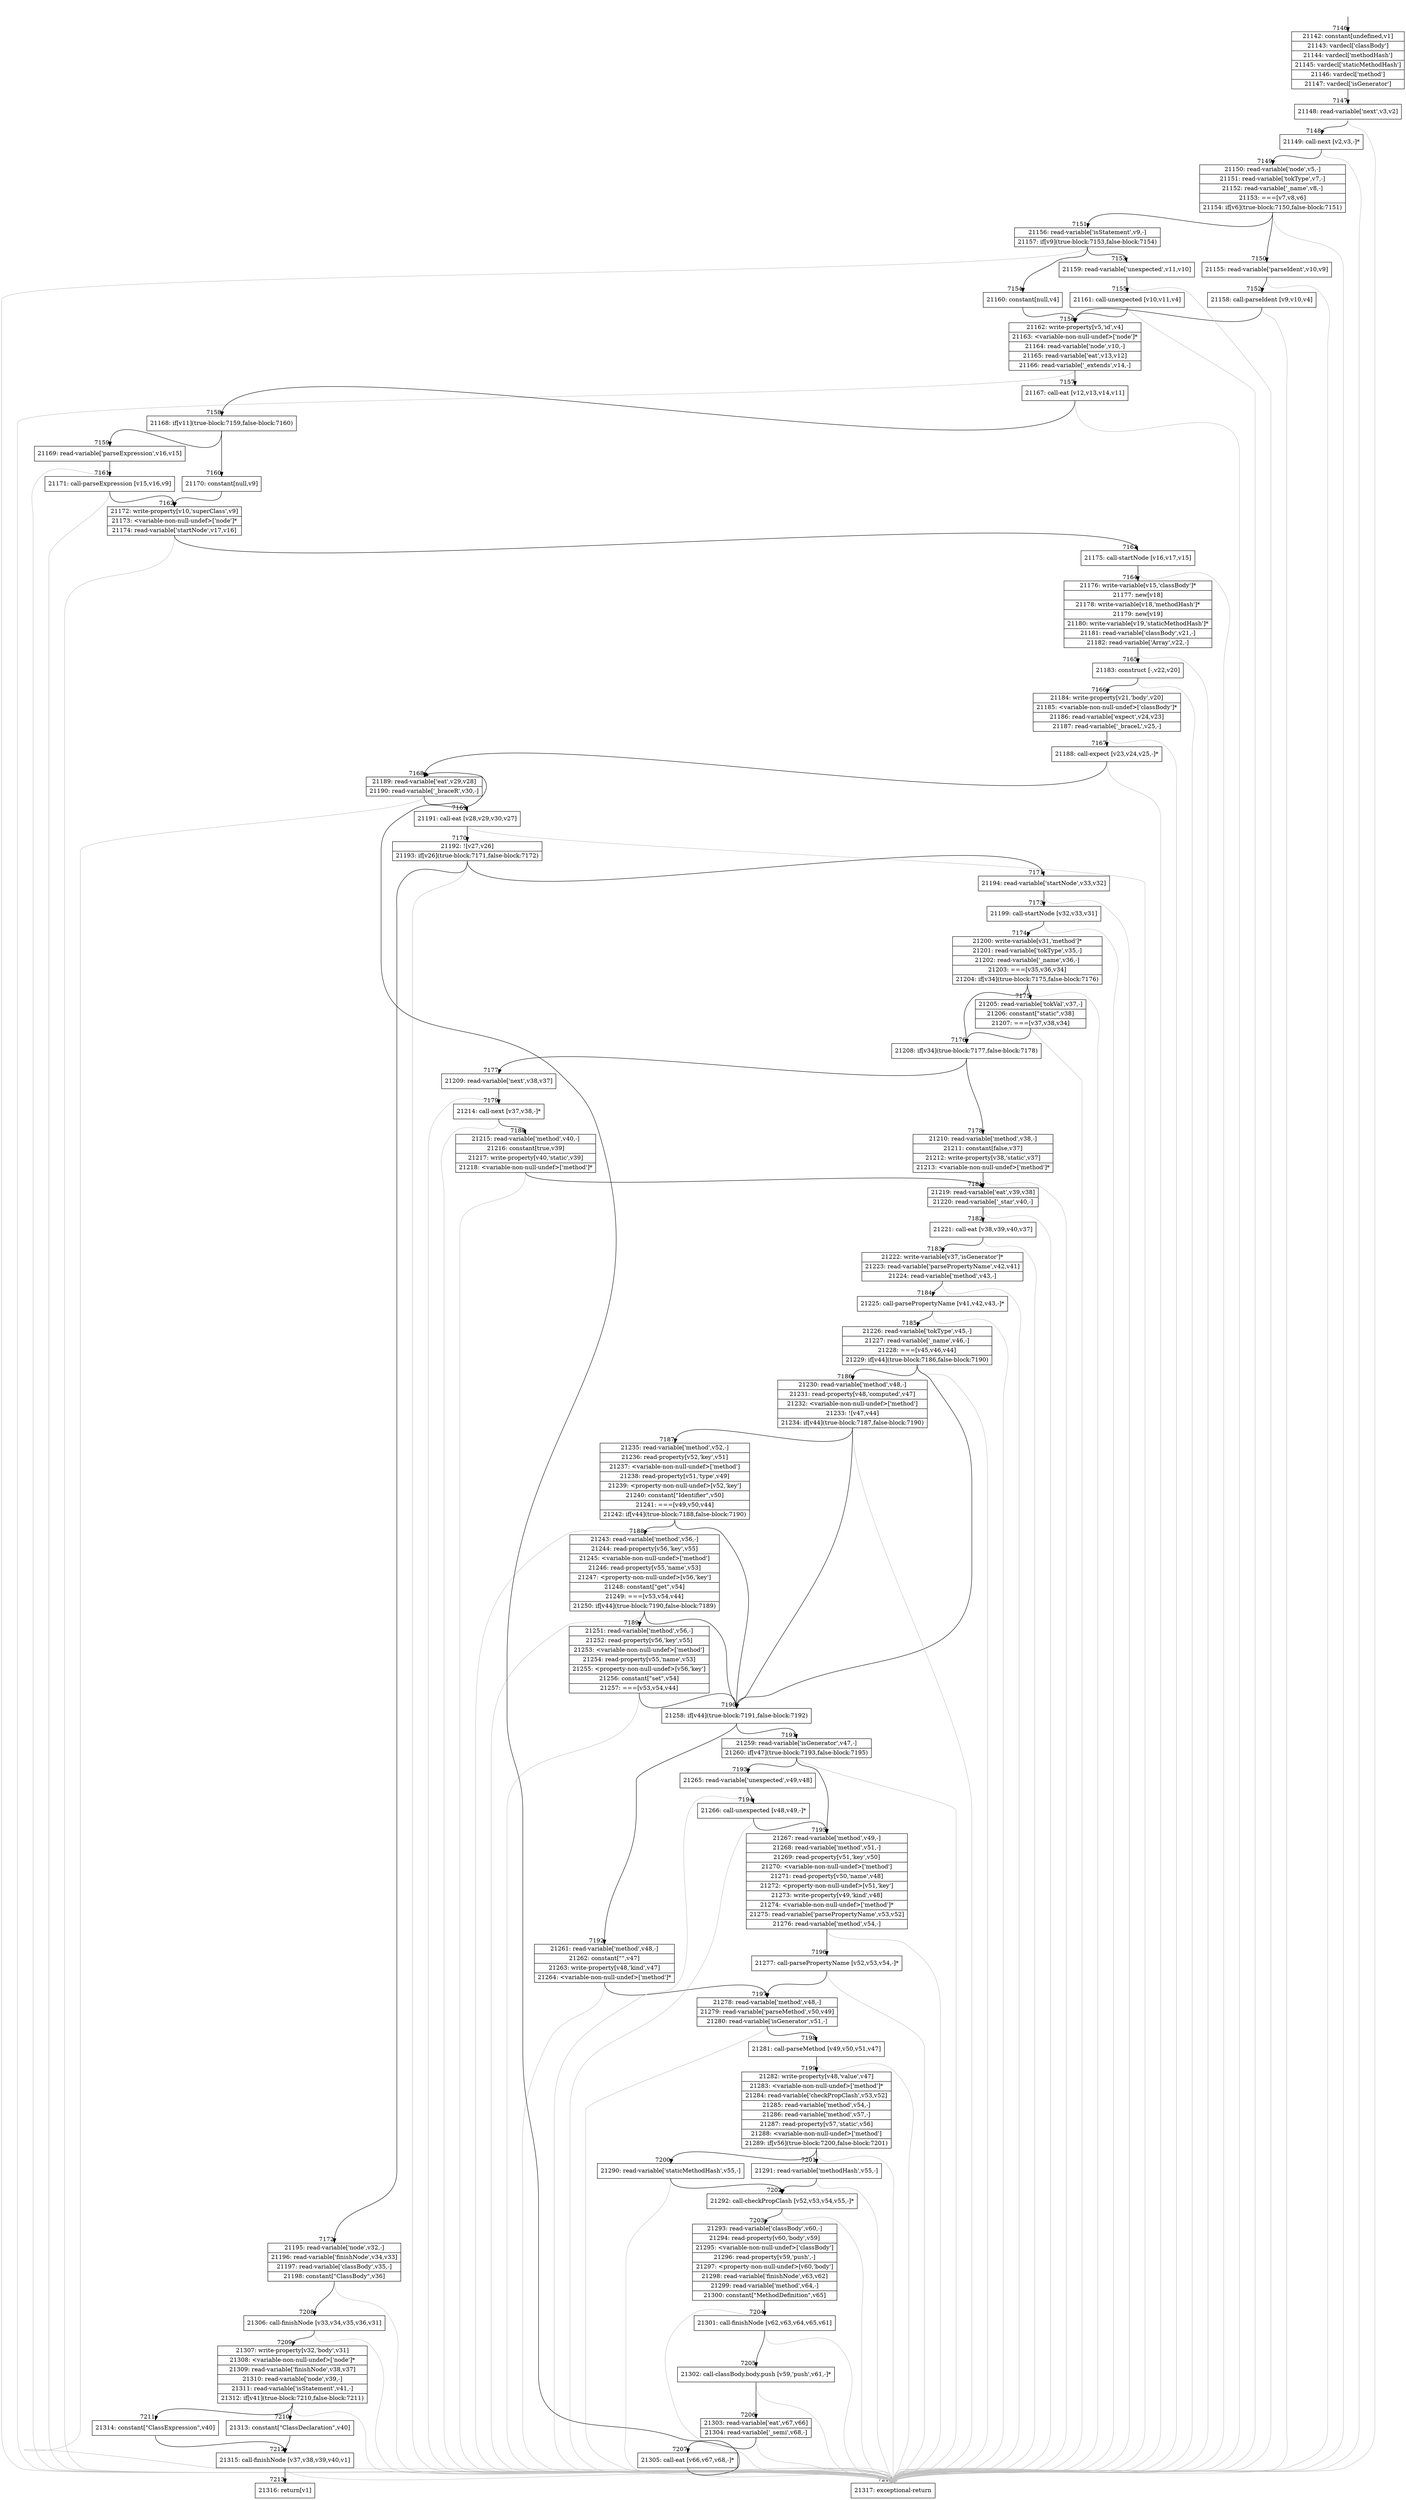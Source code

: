 digraph {
rankdir="TD"
BB_entry390[shape=none,label=""];
BB_entry390 -> BB7146 [tailport=s, headport=n, headlabel="    7146"]
BB7146 [shape=record label="{21142: constant[undefined,v1]|21143: vardecl['classBody']|21144: vardecl['methodHash']|21145: vardecl['staticMethodHash']|21146: vardecl['method']|21147: vardecl['isGenerator']}" ] 
BB7146 -> BB7147 [tailport=s, headport=n, headlabel="      7147"]
BB7147 [shape=record label="{21148: read-variable['next',v3,v2]}" ] 
BB7147 -> BB7148 [tailport=s, headport=n, headlabel="      7148"]
BB7147 -> BB7214 [tailport=s, headport=n, color=gray, headlabel="      7214"]
BB7148 [shape=record label="{21149: call-next [v2,v3,-]*}" ] 
BB7148 -> BB7149 [tailport=s, headport=n, headlabel="      7149"]
BB7148 -> BB7214 [tailport=s, headport=n, color=gray]
BB7149 [shape=record label="{21150: read-variable['node',v5,-]|21151: read-variable['tokType',v7,-]|21152: read-variable['_name',v8,-]|21153: ===[v7,v8,v6]|21154: if[v6](true-block:7150,false-block:7151)}" ] 
BB7149 -> BB7150 [tailport=s, headport=n, headlabel="      7150"]
BB7149 -> BB7151 [tailport=s, headport=n, headlabel="      7151"]
BB7149 -> BB7214 [tailport=s, headport=n, color=gray]
BB7150 [shape=record label="{21155: read-variable['parseIdent',v10,v9]}" ] 
BB7150 -> BB7152 [tailport=s, headport=n, headlabel="      7152"]
BB7150 -> BB7214 [tailport=s, headport=n, color=gray]
BB7151 [shape=record label="{21156: read-variable['isStatement',v9,-]|21157: if[v9](true-block:7153,false-block:7154)}" ] 
BB7151 -> BB7153 [tailport=s, headport=n, headlabel="      7153"]
BB7151 -> BB7154 [tailport=s, headport=n, headlabel="      7154"]
BB7151 -> BB7214 [tailport=s, headport=n, color=gray]
BB7152 [shape=record label="{21158: call-parseIdent [v9,v10,v4]}" ] 
BB7152 -> BB7156 [tailport=s, headport=n, headlabel="      7156"]
BB7152 -> BB7214 [tailport=s, headport=n, color=gray]
BB7153 [shape=record label="{21159: read-variable['unexpected',v11,v10]}" ] 
BB7153 -> BB7155 [tailport=s, headport=n, headlabel="      7155"]
BB7153 -> BB7214 [tailport=s, headport=n, color=gray]
BB7154 [shape=record label="{21160: constant[null,v4]}" ] 
BB7154 -> BB7156 [tailport=s, headport=n]
BB7155 [shape=record label="{21161: call-unexpected [v10,v11,v4]}" ] 
BB7155 -> BB7156 [tailport=s, headport=n]
BB7155 -> BB7214 [tailport=s, headport=n, color=gray]
BB7156 [shape=record label="{21162: write-property[v5,'id',v4]|21163: \<variable-non-null-undef\>['node']*|21164: read-variable['node',v10,-]|21165: read-variable['eat',v13,v12]|21166: read-variable['_extends',v14,-]}" ] 
BB7156 -> BB7157 [tailport=s, headport=n, headlabel="      7157"]
BB7156 -> BB7214 [tailport=s, headport=n, color=gray]
BB7157 [shape=record label="{21167: call-eat [v12,v13,v14,v11]}" ] 
BB7157 -> BB7158 [tailport=s, headport=n, headlabel="      7158"]
BB7157 -> BB7214 [tailport=s, headport=n, color=gray]
BB7158 [shape=record label="{21168: if[v11](true-block:7159,false-block:7160)}" ] 
BB7158 -> BB7159 [tailport=s, headport=n, headlabel="      7159"]
BB7158 -> BB7160 [tailport=s, headport=n, headlabel="      7160"]
BB7159 [shape=record label="{21169: read-variable['parseExpression',v16,v15]}" ] 
BB7159 -> BB7161 [tailport=s, headport=n, headlabel="      7161"]
BB7159 -> BB7214 [tailport=s, headport=n, color=gray]
BB7160 [shape=record label="{21170: constant[null,v9]}" ] 
BB7160 -> BB7162 [tailport=s, headport=n, headlabel="      7162"]
BB7161 [shape=record label="{21171: call-parseExpression [v15,v16,v9]}" ] 
BB7161 -> BB7162 [tailport=s, headport=n]
BB7161 -> BB7214 [tailport=s, headport=n, color=gray]
BB7162 [shape=record label="{21172: write-property[v10,'superClass',v9]|21173: \<variable-non-null-undef\>['node']*|21174: read-variable['startNode',v17,v16]}" ] 
BB7162 -> BB7163 [tailport=s, headport=n, headlabel="      7163"]
BB7162 -> BB7214 [tailport=s, headport=n, color=gray]
BB7163 [shape=record label="{21175: call-startNode [v16,v17,v15]}" ] 
BB7163 -> BB7164 [tailport=s, headport=n, headlabel="      7164"]
BB7163 -> BB7214 [tailport=s, headport=n, color=gray]
BB7164 [shape=record label="{21176: write-variable[v15,'classBody']*|21177: new[v18]|21178: write-variable[v18,'methodHash']*|21179: new[v19]|21180: write-variable[v19,'staticMethodHash']*|21181: read-variable['classBody',v21,-]|21182: read-variable['Array',v22,-]}" ] 
BB7164 -> BB7165 [tailport=s, headport=n, headlabel="      7165"]
BB7164 -> BB7214 [tailport=s, headport=n, color=gray]
BB7165 [shape=record label="{21183: construct [-,v22,v20]}" ] 
BB7165 -> BB7166 [tailport=s, headport=n, headlabel="      7166"]
BB7165 -> BB7214 [tailport=s, headport=n, color=gray]
BB7166 [shape=record label="{21184: write-property[v21,'body',v20]|21185: \<variable-non-null-undef\>['classBody']*|21186: read-variable['expect',v24,v23]|21187: read-variable['_braceL',v25,-]}" ] 
BB7166 -> BB7167 [tailport=s, headport=n, headlabel="      7167"]
BB7166 -> BB7214 [tailport=s, headport=n, color=gray]
BB7167 [shape=record label="{21188: call-expect [v23,v24,v25,-]*}" ] 
BB7167 -> BB7168 [tailport=s, headport=n, headlabel="      7168"]
BB7167 -> BB7214 [tailport=s, headport=n, color=gray]
BB7168 [shape=record label="{21189: read-variable['eat',v29,v28]|21190: read-variable['_braceR',v30,-]}" ] 
BB7168 -> BB7169 [tailport=s, headport=n, headlabel="      7169"]
BB7168 -> BB7214 [tailport=s, headport=n, color=gray]
BB7169 [shape=record label="{21191: call-eat [v28,v29,v30,v27]}" ] 
BB7169 -> BB7170 [tailport=s, headport=n, headlabel="      7170"]
BB7169 -> BB7214 [tailport=s, headport=n, color=gray]
BB7170 [shape=record label="{21192: ![v27,v26]|21193: if[v26](true-block:7171,false-block:7172)}" ] 
BB7170 -> BB7171 [tailport=s, headport=n, headlabel="      7171"]
BB7170 -> BB7172 [tailport=s, headport=n, headlabel="      7172"]
BB7170 -> BB7214 [tailport=s, headport=n, color=gray]
BB7171 [shape=record label="{21194: read-variable['startNode',v33,v32]}" ] 
BB7171 -> BB7173 [tailport=s, headport=n, headlabel="      7173"]
BB7171 -> BB7214 [tailport=s, headport=n, color=gray]
BB7172 [shape=record label="{21195: read-variable['node',v32,-]|21196: read-variable['finishNode',v34,v33]|21197: read-variable['classBody',v35,-]|21198: constant[\"ClassBody\",v36]}" ] 
BB7172 -> BB7208 [tailport=s, headport=n, headlabel="      7208"]
BB7172 -> BB7214 [tailport=s, headport=n, color=gray]
BB7173 [shape=record label="{21199: call-startNode [v32,v33,v31]}" ] 
BB7173 -> BB7174 [tailport=s, headport=n, headlabel="      7174"]
BB7173 -> BB7214 [tailport=s, headport=n, color=gray]
BB7174 [shape=record label="{21200: write-variable[v31,'method']*|21201: read-variable['tokType',v35,-]|21202: read-variable['_name',v36,-]|21203: ===[v35,v36,v34]|21204: if[v34](true-block:7175,false-block:7176)}" ] 
BB7174 -> BB7176 [tailport=s, headport=n, headlabel="      7176"]
BB7174 -> BB7175 [tailport=s, headport=n, headlabel="      7175"]
BB7174 -> BB7214 [tailport=s, headport=n, color=gray]
BB7175 [shape=record label="{21205: read-variable['tokVal',v37,-]|21206: constant[\"static\",v38]|21207: ===[v37,v38,v34]}" ] 
BB7175 -> BB7176 [tailport=s, headport=n]
BB7175 -> BB7214 [tailport=s, headport=n, color=gray]
BB7176 [shape=record label="{21208: if[v34](true-block:7177,false-block:7178)}" ] 
BB7176 -> BB7177 [tailport=s, headport=n, headlabel="      7177"]
BB7176 -> BB7178 [tailport=s, headport=n, headlabel="      7178"]
BB7177 [shape=record label="{21209: read-variable['next',v38,v37]}" ] 
BB7177 -> BB7179 [tailport=s, headport=n, headlabel="      7179"]
BB7177 -> BB7214 [tailport=s, headport=n, color=gray]
BB7178 [shape=record label="{21210: read-variable['method',v38,-]|21211: constant[false,v37]|21212: write-property[v38,'static',v37]|21213: \<variable-non-null-undef\>['method']*}" ] 
BB7178 -> BB7181 [tailport=s, headport=n, headlabel="      7181"]
BB7178 -> BB7214 [tailport=s, headport=n, color=gray]
BB7179 [shape=record label="{21214: call-next [v37,v38,-]*}" ] 
BB7179 -> BB7180 [tailport=s, headport=n, headlabel="      7180"]
BB7179 -> BB7214 [tailport=s, headport=n, color=gray]
BB7180 [shape=record label="{21215: read-variable['method',v40,-]|21216: constant[true,v39]|21217: write-property[v40,'static',v39]|21218: \<variable-non-null-undef\>['method']*}" ] 
BB7180 -> BB7181 [tailport=s, headport=n]
BB7180 -> BB7214 [tailport=s, headport=n, color=gray]
BB7181 [shape=record label="{21219: read-variable['eat',v39,v38]|21220: read-variable['_star',v40,-]}" ] 
BB7181 -> BB7182 [tailport=s, headport=n, headlabel="      7182"]
BB7181 -> BB7214 [tailport=s, headport=n, color=gray]
BB7182 [shape=record label="{21221: call-eat [v38,v39,v40,v37]}" ] 
BB7182 -> BB7183 [tailport=s, headport=n, headlabel="      7183"]
BB7182 -> BB7214 [tailport=s, headport=n, color=gray]
BB7183 [shape=record label="{21222: write-variable[v37,'isGenerator']*|21223: read-variable['parsePropertyName',v42,v41]|21224: read-variable['method',v43,-]}" ] 
BB7183 -> BB7184 [tailport=s, headport=n, headlabel="      7184"]
BB7183 -> BB7214 [tailport=s, headport=n, color=gray]
BB7184 [shape=record label="{21225: call-parsePropertyName [v41,v42,v43,-]*}" ] 
BB7184 -> BB7185 [tailport=s, headport=n, headlabel="      7185"]
BB7184 -> BB7214 [tailport=s, headport=n, color=gray]
BB7185 [shape=record label="{21226: read-variable['tokType',v45,-]|21227: read-variable['_name',v46,-]|21228: ===[v45,v46,v44]|21229: if[v44](true-block:7186,false-block:7190)}" ] 
BB7185 -> BB7190 [tailport=s, headport=n, headlabel="      7190"]
BB7185 -> BB7186 [tailport=s, headport=n, headlabel="      7186"]
BB7185 -> BB7214 [tailport=s, headport=n, color=gray]
BB7186 [shape=record label="{21230: read-variable['method',v48,-]|21231: read-property[v48,'computed',v47]|21232: \<variable-non-null-undef\>['method']|21233: ![v47,v44]|21234: if[v44](true-block:7187,false-block:7190)}" ] 
BB7186 -> BB7190 [tailport=s, headport=n]
BB7186 -> BB7187 [tailport=s, headport=n, headlabel="      7187"]
BB7186 -> BB7214 [tailport=s, headport=n, color=gray]
BB7187 [shape=record label="{21235: read-variable['method',v52,-]|21236: read-property[v52,'key',v51]|21237: \<variable-non-null-undef\>['method']|21238: read-property[v51,'type',v49]|21239: \<property-non-null-undef\>[v52,'key']|21240: constant[\"Identifier\",v50]|21241: ===[v49,v50,v44]|21242: if[v44](true-block:7188,false-block:7190)}" ] 
BB7187 -> BB7190 [tailport=s, headport=n]
BB7187 -> BB7188 [tailport=s, headport=n, headlabel="      7188"]
BB7187 -> BB7214 [tailport=s, headport=n, color=gray]
BB7188 [shape=record label="{21243: read-variable['method',v56,-]|21244: read-property[v56,'key',v55]|21245: \<variable-non-null-undef\>['method']|21246: read-property[v55,'name',v53]|21247: \<property-non-null-undef\>[v56,'key']|21248: constant[\"get\",v54]|21249: ===[v53,v54,v44]|21250: if[v44](true-block:7190,false-block:7189)}" ] 
BB7188 -> BB7190 [tailport=s, headport=n]
BB7188 -> BB7189 [tailport=s, headport=n, headlabel="      7189"]
BB7188 -> BB7214 [tailport=s, headport=n, color=gray]
BB7189 [shape=record label="{21251: read-variable['method',v56,-]|21252: read-property[v56,'key',v55]|21253: \<variable-non-null-undef\>['method']|21254: read-property[v55,'name',v53]|21255: \<property-non-null-undef\>[v56,'key']|21256: constant[\"set\",v54]|21257: ===[v53,v54,v44]}" ] 
BB7189 -> BB7190 [tailport=s, headport=n]
BB7189 -> BB7214 [tailport=s, headport=n, color=gray]
BB7190 [shape=record label="{21258: if[v44](true-block:7191,false-block:7192)}" ] 
BB7190 -> BB7191 [tailport=s, headport=n, headlabel="      7191"]
BB7190 -> BB7192 [tailport=s, headport=n, headlabel="      7192"]
BB7191 [shape=record label="{21259: read-variable['isGenerator',v47,-]|21260: if[v47](true-block:7193,false-block:7195)}" ] 
BB7191 -> BB7193 [tailport=s, headport=n, headlabel="      7193"]
BB7191 -> BB7195 [tailport=s, headport=n, headlabel="      7195"]
BB7191 -> BB7214 [tailport=s, headport=n, color=gray]
BB7192 [shape=record label="{21261: read-variable['method',v48,-]|21262: constant[\"\",v47]|21263: write-property[v48,'kind',v47]|21264: \<variable-non-null-undef\>['method']*}" ] 
BB7192 -> BB7197 [tailport=s, headport=n, headlabel="      7197"]
BB7192 -> BB7214 [tailport=s, headport=n, color=gray]
BB7193 [shape=record label="{21265: read-variable['unexpected',v49,v48]}" ] 
BB7193 -> BB7194 [tailport=s, headport=n, headlabel="      7194"]
BB7193 -> BB7214 [tailport=s, headport=n, color=gray]
BB7194 [shape=record label="{21266: call-unexpected [v48,v49,-]*}" ] 
BB7194 -> BB7195 [tailport=s, headport=n]
BB7194 -> BB7214 [tailport=s, headport=n, color=gray]
BB7195 [shape=record label="{21267: read-variable['method',v49,-]|21268: read-variable['method',v51,-]|21269: read-property[v51,'key',v50]|21270: \<variable-non-null-undef\>['method']|21271: read-property[v50,'name',v48]|21272: \<property-non-null-undef\>[v51,'key']|21273: write-property[v49,'kind',v48]|21274: \<variable-non-null-undef\>['method']*|21275: read-variable['parsePropertyName',v53,v52]|21276: read-variable['method',v54,-]}" ] 
BB7195 -> BB7196 [tailport=s, headport=n, headlabel="      7196"]
BB7195 -> BB7214 [tailport=s, headport=n, color=gray]
BB7196 [shape=record label="{21277: call-parsePropertyName [v52,v53,v54,-]*}" ] 
BB7196 -> BB7197 [tailport=s, headport=n]
BB7196 -> BB7214 [tailport=s, headport=n, color=gray]
BB7197 [shape=record label="{21278: read-variable['method',v48,-]|21279: read-variable['parseMethod',v50,v49]|21280: read-variable['isGenerator',v51,-]}" ] 
BB7197 -> BB7198 [tailport=s, headport=n, headlabel="      7198"]
BB7197 -> BB7214 [tailport=s, headport=n, color=gray]
BB7198 [shape=record label="{21281: call-parseMethod [v49,v50,v51,v47]}" ] 
BB7198 -> BB7199 [tailport=s, headport=n, headlabel="      7199"]
BB7198 -> BB7214 [tailport=s, headport=n, color=gray]
BB7199 [shape=record label="{21282: write-property[v48,'value',v47]|21283: \<variable-non-null-undef\>['method']*|21284: read-variable['checkPropClash',v53,v52]|21285: read-variable['method',v54,-]|21286: read-variable['method',v57,-]|21287: read-property[v57,'static',v56]|21288: \<variable-non-null-undef\>['method']|21289: if[v56](true-block:7200,false-block:7201)}" ] 
BB7199 -> BB7200 [tailport=s, headport=n, headlabel="      7200"]
BB7199 -> BB7201 [tailport=s, headport=n, headlabel="      7201"]
BB7199 -> BB7214 [tailport=s, headport=n, color=gray]
BB7200 [shape=record label="{21290: read-variable['staticMethodHash',v55,-]}" ] 
BB7200 -> BB7202 [tailport=s, headport=n, headlabel="      7202"]
BB7200 -> BB7214 [tailport=s, headport=n, color=gray]
BB7201 [shape=record label="{21291: read-variable['methodHash',v55,-]}" ] 
BB7201 -> BB7202 [tailport=s, headport=n]
BB7201 -> BB7214 [tailport=s, headport=n, color=gray]
BB7202 [shape=record label="{21292: call-checkPropClash [v52,v53,v54,v55,-]*}" ] 
BB7202 -> BB7203 [tailport=s, headport=n, headlabel="      7203"]
BB7202 -> BB7214 [tailport=s, headport=n, color=gray]
BB7203 [shape=record label="{21293: read-variable['classBody',v60,-]|21294: read-property[v60,'body',v59]|21295: \<variable-non-null-undef\>['classBody']|21296: read-property[v59,'push',-]|21297: \<property-non-null-undef\>[v60,'body']|21298: read-variable['finishNode',v63,v62]|21299: read-variable['method',v64,-]|21300: constant[\"MethodDefinition\",v65]}" ] 
BB7203 -> BB7204 [tailport=s, headport=n, headlabel="      7204"]
BB7203 -> BB7214 [tailport=s, headport=n, color=gray]
BB7204 [shape=record label="{21301: call-finishNode [v62,v63,v64,v65,v61]}" ] 
BB7204 -> BB7205 [tailport=s, headport=n, headlabel="      7205"]
BB7204 -> BB7214 [tailport=s, headport=n, color=gray]
BB7205 [shape=record label="{21302: call-classBody.body.push [v59,'push',v61,-]*}" ] 
BB7205 -> BB7206 [tailport=s, headport=n, headlabel="      7206"]
BB7205 -> BB7214 [tailport=s, headport=n, color=gray]
BB7206 [shape=record label="{21303: read-variable['eat',v67,v66]|21304: read-variable['_semi',v68,-]}" ] 
BB7206 -> BB7207 [tailport=s, headport=n, headlabel="      7207"]
BB7206 -> BB7214 [tailport=s, headport=n, color=gray]
BB7207 [shape=record label="{21305: call-eat [v66,v67,v68,-]*}" ] 
BB7207 -> BB7168 [tailport=s, headport=n]
BB7207 -> BB7214 [tailport=s, headport=n, color=gray]
BB7208 [shape=record label="{21306: call-finishNode [v33,v34,v35,v36,v31]}" ] 
BB7208 -> BB7209 [tailport=s, headport=n, headlabel="      7209"]
BB7208 -> BB7214 [tailport=s, headport=n, color=gray]
BB7209 [shape=record label="{21307: write-property[v32,'body',v31]|21308: \<variable-non-null-undef\>['node']*|21309: read-variable['finishNode',v38,v37]|21310: read-variable['node',v39,-]|21311: read-variable['isStatement',v41,-]|21312: if[v41](true-block:7210,false-block:7211)}" ] 
BB7209 -> BB7210 [tailport=s, headport=n, headlabel="      7210"]
BB7209 -> BB7211 [tailport=s, headport=n, headlabel="      7211"]
BB7209 -> BB7214 [tailport=s, headport=n, color=gray]
BB7210 [shape=record label="{21313: constant[\"ClassDeclaration\",v40]}" ] 
BB7210 -> BB7212 [tailport=s, headport=n, headlabel="      7212"]
BB7211 [shape=record label="{21314: constant[\"ClassExpression\",v40]}" ] 
BB7211 -> BB7212 [tailport=s, headport=n]
BB7212 [shape=record label="{21315: call-finishNode [v37,v38,v39,v40,v1]}" ] 
BB7212 -> BB7213 [tailport=s, headport=n, headlabel="      7213"]
BB7212 -> BB7214 [tailport=s, headport=n, color=gray]
BB7213 [shape=record label="{21316: return[v1]}" ] 
BB7214 [shape=record label="{21317: exceptional-return}" ] 
//#$~ 6890
}
